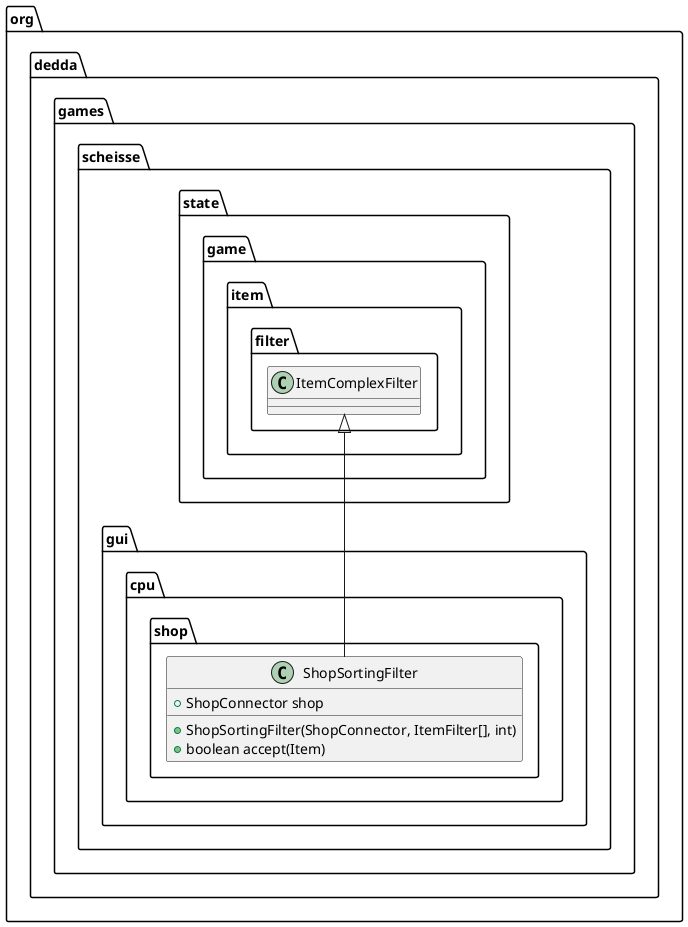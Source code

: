 @startuml
class org.dedda.games.scheisse.state.game.item.filter.ItemComplexFilter

class org.dedda.games.scheisse.gui.cpu.shop.ShopSortingFilter{
    + ShopConnector shop
    + ShopSortingFilter(ShopConnector, ItemFilter[], int)
    + boolean accept(Item)
}

org.dedda.games.scheisse.state.game.item.filter.ItemComplexFilter <|-- org.dedda.games.scheisse.gui.cpu.shop.ShopSortingFilter
@enduml